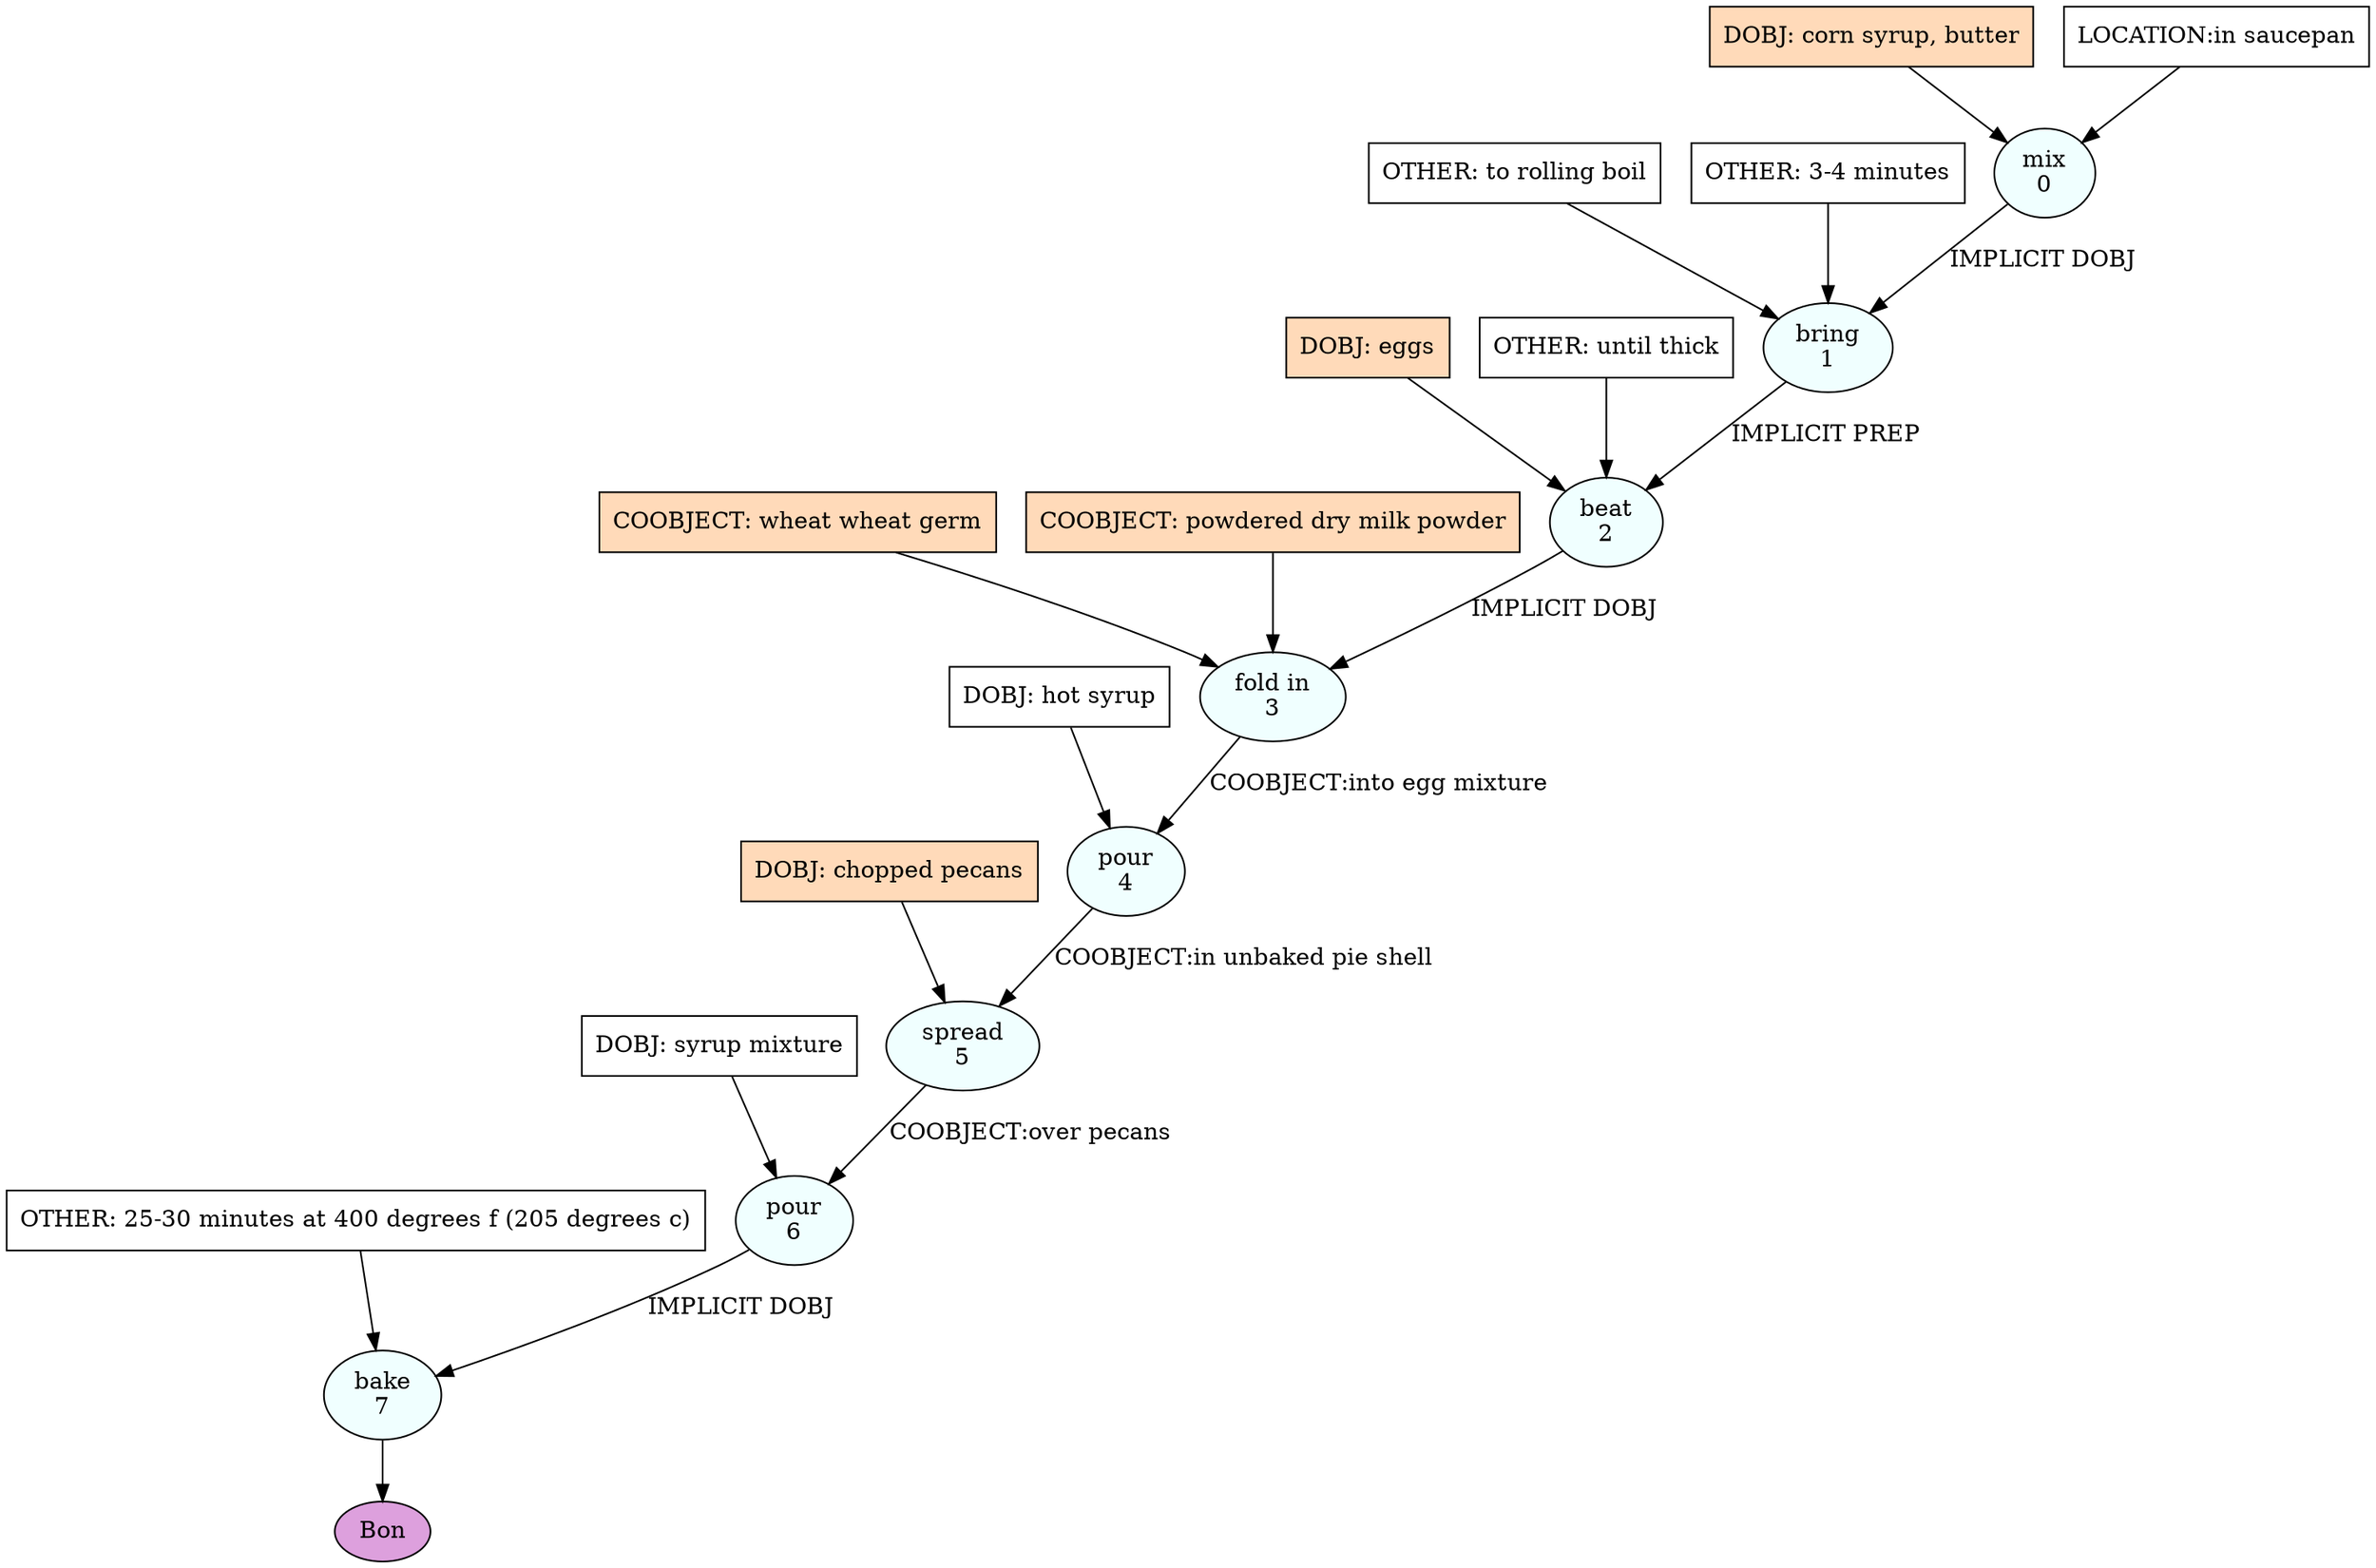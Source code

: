 digraph recipe {
E0[label="mix
0", shape=oval, style=filled, fillcolor=azure]
E1[label="bring
1", shape=oval, style=filled, fillcolor=azure]
E2[label="beat
2", shape=oval, style=filled, fillcolor=azure]
E3[label="fold in
3", shape=oval, style=filled, fillcolor=azure]
E4[label="pour
4", shape=oval, style=filled, fillcolor=azure]
E5[label="spread
5", shape=oval, style=filled, fillcolor=azure]
E6[label="pour
6", shape=oval, style=filled, fillcolor=azure]
E7[label="bake
7", shape=oval, style=filled, fillcolor=azure]
D0[label="DOBJ: corn syrup, butter", shape=box, style=filled, fillcolor=peachpuff]
D0 -> E0
P0_0[label="LOCATION:in saucepan", shape=box, style=filled, fillcolor=white]
P0_0 -> E0
E0 -> E1 [label="IMPLICIT DOBJ"]
O1_0_0[label="OTHER: to rolling boil", shape=box, style=filled, fillcolor=white]
O1_0_0 -> E1
O1_1_0[label="OTHER: 3-4 minutes", shape=box, style=filled, fillcolor=white]
O1_1_0 -> E1
D2_ing[label="DOBJ: eggs", shape=box, style=filled, fillcolor=peachpuff]
D2_ing -> E2
E1 -> E2 [label="IMPLICIT PREP"]
O2_0_0[label="OTHER: until thick", shape=box, style=filled, fillcolor=white]
O2_0_0 -> E2
E2 -> E3 [label="IMPLICIT DOBJ"]
P3_0_ing[label="COOBJECT: wheat wheat germ", shape=box, style=filled, fillcolor=peachpuff]
P3_0_ing -> E3
P3_1_ing[label="COOBJECT: powdered dry milk powder", shape=box, style=filled, fillcolor=peachpuff]
P3_1_ing -> E3
D4_0[label="DOBJ: hot syrup", shape=box, style=filled, fillcolor=white]
D4_0 -> E4
E3 -> E4 [label="COOBJECT:into egg mixture"]
D5_ing[label="DOBJ: chopped pecans", shape=box, style=filled, fillcolor=peachpuff]
D5_ing -> E5
E4 -> E5 [label="COOBJECT:in unbaked pie shell"]
D6_0[label="DOBJ: syrup mixture", shape=box, style=filled, fillcolor=white]
D6_0 -> E6
E5 -> E6 [label="COOBJECT:over pecans"]
E6 -> E7 [label="IMPLICIT DOBJ"]
O7_0_0[label="OTHER: 25-30 minutes at 400 degrees f (205 degrees c)", shape=box, style=filled, fillcolor=white]
O7_0_0 -> E7
EOR[label="Bon", shape=oval, style=filled, fillcolor=plum]
E7 -> EOR
}
